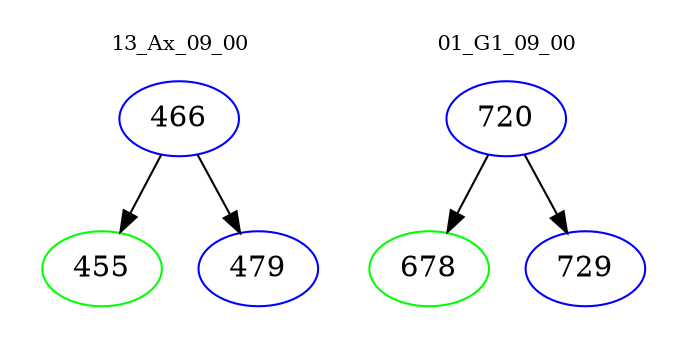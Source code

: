 digraph{
subgraph cluster_0 {
color = white
label = "13_Ax_09_00";
fontsize=10;
T0_466 [label="466", color="blue"]
T0_466 -> T0_455 [color="black"]
T0_455 [label="455", color="green"]
T0_466 -> T0_479 [color="black"]
T0_479 [label="479", color="blue"]
}
subgraph cluster_1 {
color = white
label = "01_G1_09_00";
fontsize=10;
T1_720 [label="720", color="blue"]
T1_720 -> T1_678 [color="black"]
T1_678 [label="678", color="green"]
T1_720 -> T1_729 [color="black"]
T1_729 [label="729", color="blue"]
}
}
